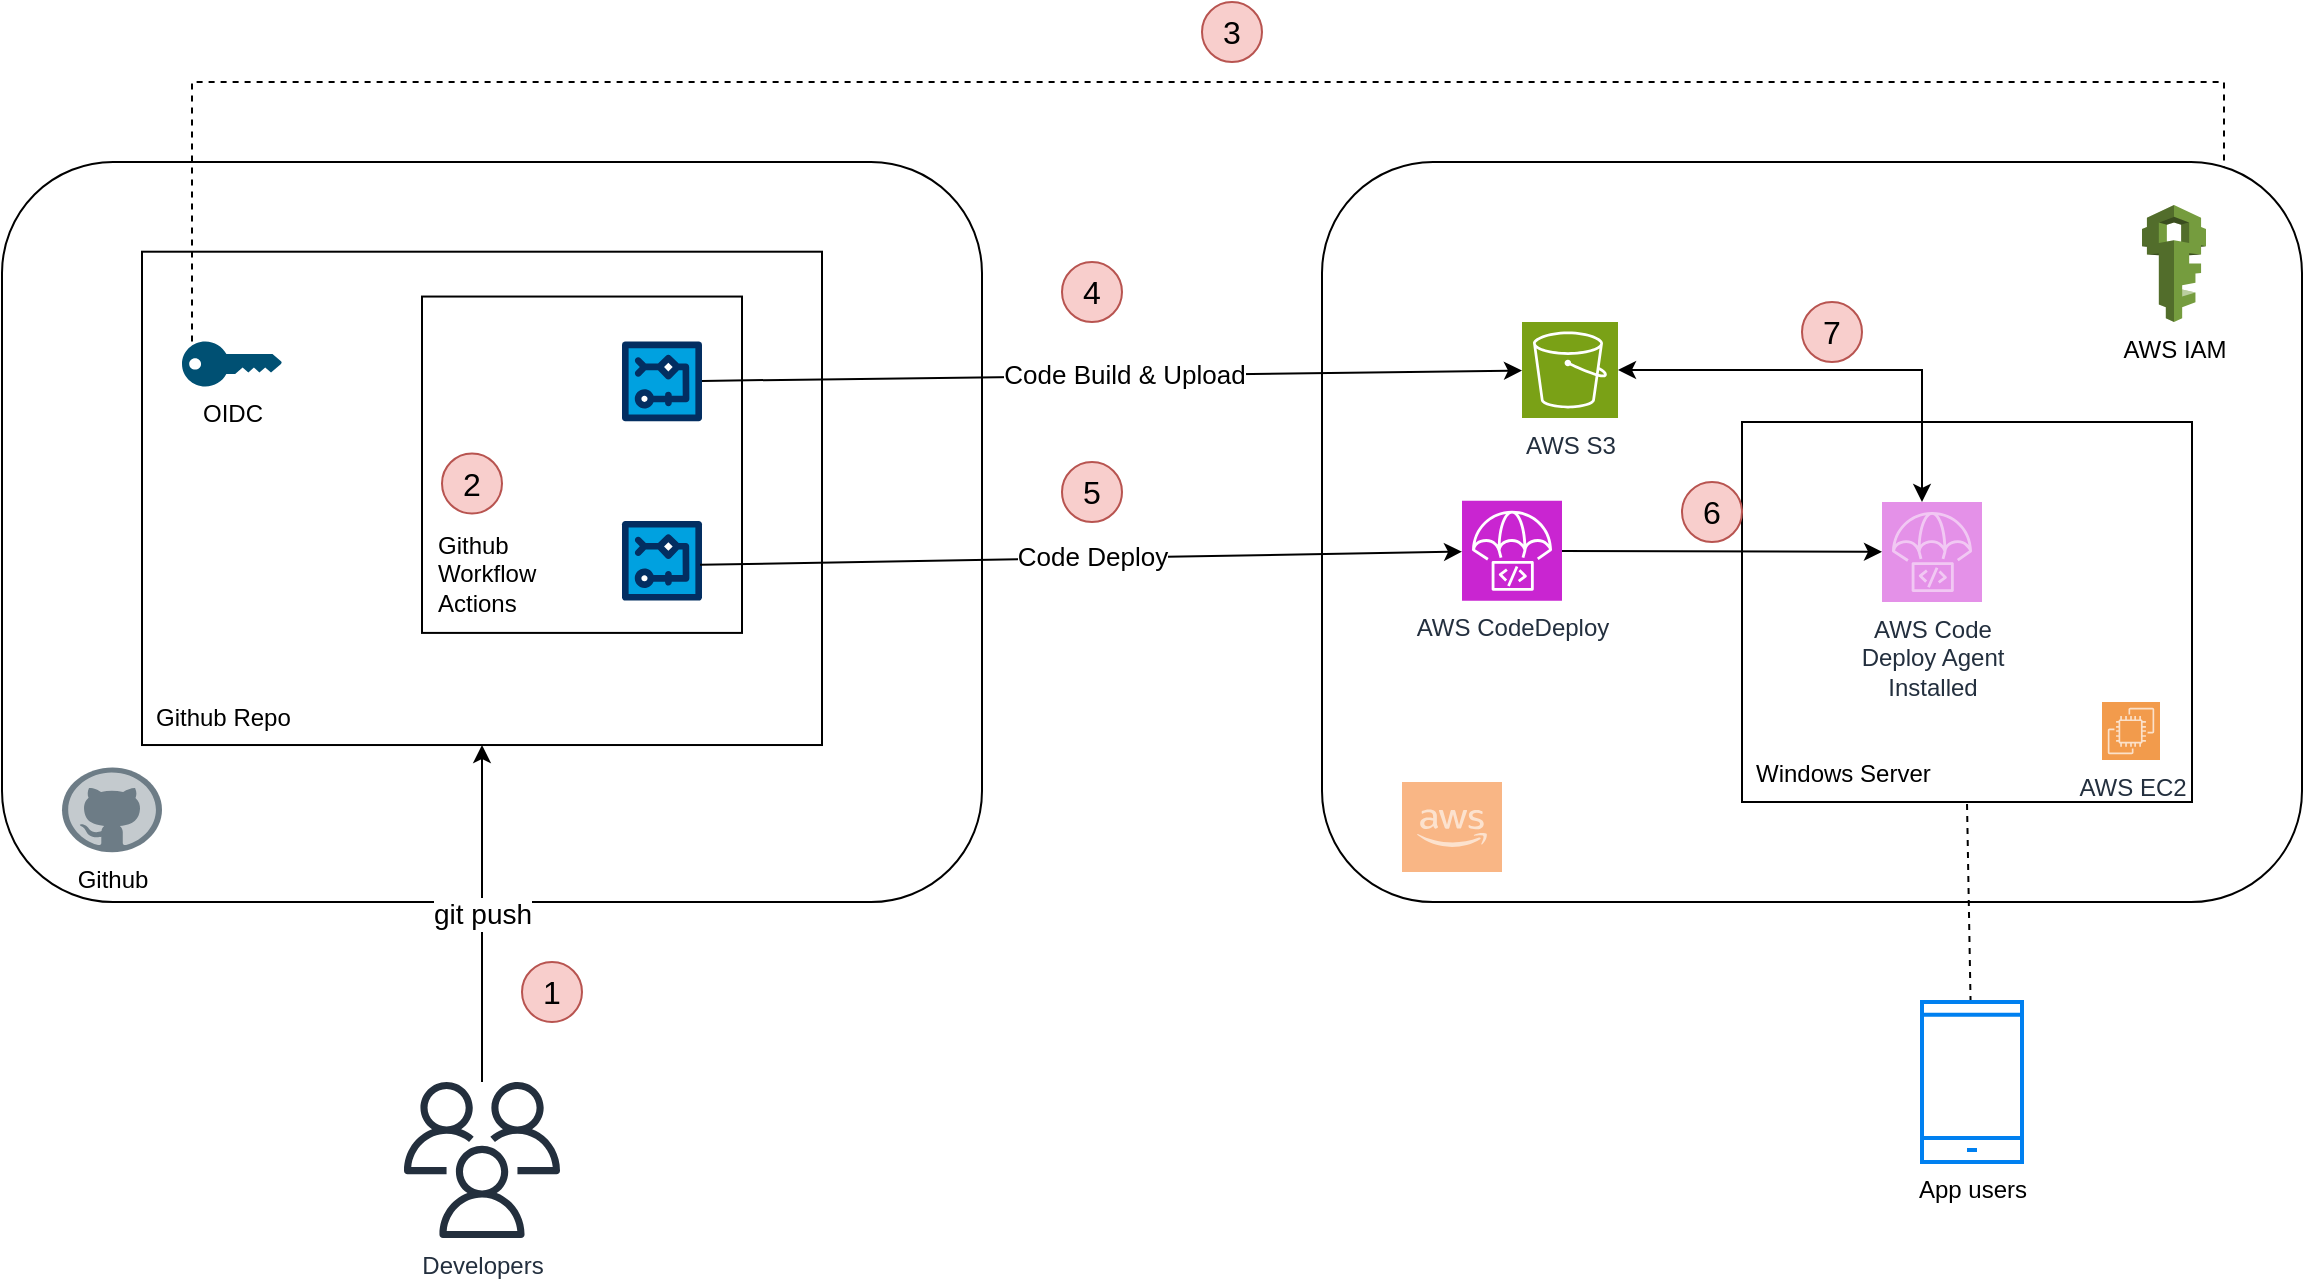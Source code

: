 <mxfile version="24.2.1" type="device">
  <diagram name="Page-1" id="kD6Avx92nSNy_YfQhQxK">
    <mxGraphModel dx="1434" dy="767" grid="1" gridSize="10" guides="1" tooltips="1" connect="1" arrows="1" fold="1" page="1" pageScale="1" pageWidth="4681" pageHeight="3300" math="0" shadow="0">
      <root>
        <mxCell id="0" />
        <mxCell id="1" parent="0" />
        <mxCell id="vtn2dfwkqZp6NCNMuptc-3" value="" style="group" vertex="1" connectable="0" parent="1">
          <mxGeometry x="160" y="120" width="490" height="370" as="geometry" />
        </mxCell>
        <mxCell id="vtn2dfwkqZp6NCNMuptc-1" value="" style="rounded=1;whiteSpace=wrap;html=1;" vertex="1" parent="vtn2dfwkqZp6NCNMuptc-3">
          <mxGeometry width="490" height="370.0" as="geometry" />
        </mxCell>
        <mxCell id="vtn2dfwkqZp6NCNMuptc-2" value="Github&lt;div&gt;&lt;br&gt;&lt;/div&gt;" style="dashed=0;outlineConnect=0;html=1;align=center;labelPosition=center;verticalLabelPosition=bottom;verticalAlign=top;shape=mxgraph.weblogos.github;opacity=60;" vertex="1" parent="vtn2dfwkqZp6NCNMuptc-3">
          <mxGeometry x="30" y="302.727" width="50" height="42.371" as="geometry" />
        </mxCell>
        <mxCell id="vtn2dfwkqZp6NCNMuptc-8" value="Github Repo" style="rounded=0;whiteSpace=wrap;html=1;verticalAlign=bottom;align=left;spacingTop=0;spacingLeft=5;spacingBottom=5;" vertex="1" parent="vtn2dfwkqZp6NCNMuptc-3">
          <mxGeometry x="70" y="44.848" width="340" height="246.667" as="geometry" />
        </mxCell>
        <mxCell id="vtn2dfwkqZp6NCNMuptc-25" value="OIDC" style="points=[[0,0.5,0],[0.24,0,0],[0.5,0.28,0],[0.995,0.475,0],[0.5,0.72,0],[0.24,1,0]];verticalLabelPosition=bottom;sketch=0;html=1;verticalAlign=top;aspect=fixed;align=center;pointerEvents=1;shape=mxgraph.cisco19.key;fillColor=#005073;strokeColor=none;" vertex="1" parent="vtn2dfwkqZp6NCNMuptc-3">
          <mxGeometry x="90" y="89.697" width="50" height="22.5" as="geometry" />
        </mxCell>
        <mxCell id="vtn2dfwkqZp6NCNMuptc-27" value="" style="group" vertex="1" connectable="0" parent="vtn2dfwkqZp6NCNMuptc-3">
          <mxGeometry x="210" y="67.273" width="160" height="168.182" as="geometry" />
        </mxCell>
        <mxCell id="vtn2dfwkqZp6NCNMuptc-13" value="Github&lt;div&gt;Workflow&lt;/div&gt;&lt;div&gt;Actions&lt;/div&gt;" style="rounded=0;whiteSpace=wrap;html=1;align=left;verticalAlign=bottom;spacingLeft=6;spacingBottom=5;" vertex="1" parent="vtn2dfwkqZp6NCNMuptc-27">
          <mxGeometry width="160" height="168.182" as="geometry" />
        </mxCell>
        <mxCell id="vtn2dfwkqZp6NCNMuptc-16" value="" style="verticalLabelPosition=bottom;aspect=fixed;html=1;shape=mxgraph.salesforce.workflow;" vertex="1" parent="vtn2dfwkqZp6NCNMuptc-27">
          <mxGeometry x="100" y="22.424" width="40" height="40" as="geometry" />
        </mxCell>
        <mxCell id="vtn2dfwkqZp6NCNMuptc-17" value="" style="verticalLabelPosition=bottom;aspect=fixed;html=1;shape=mxgraph.salesforce.workflow;" vertex="1" parent="vtn2dfwkqZp6NCNMuptc-27">
          <mxGeometry x="100" y="112.121" width="40" height="40" as="geometry" />
        </mxCell>
        <mxCell id="vtn2dfwkqZp6NCNMuptc-42" value="&lt;span style=&quot;font-size: 16px;&quot;&gt;2&lt;/span&gt;" style="ellipse;whiteSpace=wrap;html=1;aspect=fixed;fillColor=#f8cecc;strokeColor=#b85450;" vertex="1" parent="vtn2dfwkqZp6NCNMuptc-27">
          <mxGeometry x="10" y="78.485" width="30" height="30" as="geometry" />
        </mxCell>
        <mxCell id="vtn2dfwkqZp6NCNMuptc-7" value="Developers" style="sketch=0;outlineConnect=0;fontColor=#232F3E;gradientColor=none;fillColor=#232F3D;strokeColor=none;dashed=0;verticalLabelPosition=bottom;verticalAlign=top;align=center;html=1;fontSize=12;fontStyle=0;aspect=fixed;pointerEvents=1;shape=mxgraph.aws4.users;" vertex="1" parent="1">
          <mxGeometry x="361" y="580" width="78" height="78" as="geometry" />
        </mxCell>
        <mxCell id="vtn2dfwkqZp6NCNMuptc-14" style="rounded=0;orthogonalLoop=1;jettySize=auto;html=1;entryX=0.5;entryY=1;entryDx=0;entryDy=0;" edge="1" parent="1" source="vtn2dfwkqZp6NCNMuptc-7" target="vtn2dfwkqZp6NCNMuptc-8">
          <mxGeometry relative="1" as="geometry" />
        </mxCell>
        <mxCell id="vtn2dfwkqZp6NCNMuptc-15" value="git push" style="edgeLabel;html=1;align=center;verticalAlign=middle;resizable=0;points=[];fontSize=14;" vertex="1" connectable="0" parent="vtn2dfwkqZp6NCNMuptc-14">
          <mxGeometry relative="1" as="geometry">
            <mxPoint as="offset" />
          </mxGeometry>
        </mxCell>
        <mxCell id="vtn2dfwkqZp6NCNMuptc-26" style="edgeStyle=orthogonalEdgeStyle;rounded=0;orthogonalLoop=1;jettySize=auto;html=1;dashed=1;endArrow=none;endFill=0;" edge="1" parent="1" source="vtn2dfwkqZp6NCNMuptc-25" target="vtn2dfwkqZp6NCNMuptc-20">
          <mxGeometry relative="1" as="geometry">
            <Array as="points">
              <mxPoint x="255" y="80" />
              <mxPoint x="1271" y="80" />
            </Array>
          </mxGeometry>
        </mxCell>
        <mxCell id="vtn2dfwkqZp6NCNMuptc-4" value="" style="rounded=1;whiteSpace=wrap;html=1;" vertex="1" parent="1">
          <mxGeometry x="820" y="120" width="490" height="370" as="geometry" />
        </mxCell>
        <mxCell id="vtn2dfwkqZp6NCNMuptc-29" value="Windows Server" style="rounded=0;whiteSpace=wrap;html=1;align=left;verticalAlign=bottom;spacingLeft=5;spacingBottom=5;" vertex="1" parent="1">
          <mxGeometry x="1030" y="250" width="225" height="190" as="geometry" />
        </mxCell>
        <mxCell id="vtn2dfwkqZp6NCNMuptc-5" value="" style="outlineConnect=0;dashed=0;verticalLabelPosition=bottom;verticalAlign=top;align=center;html=1;shape=mxgraph.aws3.cloud_2;fillColor=#F58534;gradientColor=none;opacity=60;" vertex="1" parent="1">
          <mxGeometry x="860" y="430" width="50" height="45" as="geometry" />
        </mxCell>
        <mxCell id="vtn2dfwkqZp6NCNMuptc-19" value="AWS S3" style="sketch=0;points=[[0,0,0],[0.25,0,0],[0.5,0,0],[0.75,0,0],[1,0,0],[0,1,0],[0.25,1,0],[0.5,1,0],[0.75,1,0],[1,1,0],[0,0.25,0],[0,0.5,0],[0,0.75,0],[1,0.25,0],[1,0.5,0],[1,0.75,0]];outlineConnect=0;fontColor=#232F3E;fillColor=#7AA116;strokeColor=#ffffff;dashed=0;verticalLabelPosition=bottom;verticalAlign=top;align=center;html=1;fontSize=12;fontStyle=0;aspect=fixed;shape=mxgraph.aws4.resourceIcon;resIcon=mxgraph.aws4.s3;direction=east;" vertex="1" parent="1">
          <mxGeometry x="920" y="200" width="48" height="48" as="geometry" />
        </mxCell>
        <mxCell id="vtn2dfwkqZp6NCNMuptc-20" value="AWS IAM" style="outlineConnect=0;dashed=0;verticalLabelPosition=bottom;verticalAlign=top;align=center;html=1;shape=mxgraph.aws3.iam;fillColor=#759C3E;gradientColor=none;" vertex="1" parent="1">
          <mxGeometry x="1230" y="141.5" width="32" height="58.5" as="geometry" />
        </mxCell>
        <mxCell id="vtn2dfwkqZp6NCNMuptc-37" style="rounded=0;orthogonalLoop=1;jettySize=auto;html=1;" edge="1" parent="1" source="vtn2dfwkqZp6NCNMuptc-22" target="vtn2dfwkqZp6NCNMuptc-34">
          <mxGeometry relative="1" as="geometry" />
        </mxCell>
        <mxCell id="vtn2dfwkqZp6NCNMuptc-22" value="AWS CodeDeploy" style="sketch=0;points=[[0,0,0],[0.25,0,0],[0.5,0,0],[0.75,0,0],[1,0,0],[0,1,0],[0.25,1,0],[0.5,1,0],[0.75,1,0],[1,1,0],[0,0.25,0],[0,0.5,0],[0,0.75,0],[1,0.25,0],[1,0.5,0],[1,0.75,0]];outlineConnect=0;fontColor=#232F3E;fillColor=#C925D1;strokeColor=#ffffff;dashed=0;verticalLabelPosition=bottom;verticalAlign=top;align=center;html=1;fontSize=12;fontStyle=0;aspect=fixed;shape=mxgraph.aws4.resourceIcon;resIcon=mxgraph.aws4.codedeploy;" vertex="1" parent="1">
          <mxGeometry x="890" y="289.39" width="50" height="50" as="geometry" />
        </mxCell>
        <mxCell id="vtn2dfwkqZp6NCNMuptc-23" value="AWS EC2&lt;div&gt;&lt;br&gt;&lt;/div&gt;" style="sketch=0;points=[[0,0,0],[0.25,0,0],[0.5,0,0],[0.75,0,0],[1,0,0],[0,1,0],[0.25,1,0],[0.5,1,0],[0.75,1,0],[1,1,0],[0,0.25,0],[0,0.5,0],[0,0.75,0],[1,0.25,0],[1,0.5,0],[1,0.75,0]];outlineConnect=0;fontColor=#232F3E;fillColor=#ED7100;strokeColor=#ffffff;dashed=0;verticalLabelPosition=bottom;verticalAlign=top;align=center;html=1;fontSize=12;fontStyle=0;aspect=fixed;shape=mxgraph.aws4.resourceIcon;resIcon=mxgraph.aws4.ec2;opacity=70;" vertex="1" parent="1">
          <mxGeometry x="1210" y="390" width="29" height="29" as="geometry" />
        </mxCell>
        <mxCell id="vtn2dfwkqZp6NCNMuptc-30" style="rounded=0;orthogonalLoop=1;jettySize=auto;html=1;" edge="1" parent="1" source="vtn2dfwkqZp6NCNMuptc-16" target="vtn2dfwkqZp6NCNMuptc-19">
          <mxGeometry relative="1" as="geometry" />
        </mxCell>
        <mxCell id="vtn2dfwkqZp6NCNMuptc-31" value="&lt;font style=&quot;font-size: 13px;&quot;&gt;Code Build &amp;amp; Upload&lt;/font&gt;" style="edgeLabel;html=1;align=center;verticalAlign=middle;resizable=0;points=[];" vertex="1" connectable="0" parent="vtn2dfwkqZp6NCNMuptc-30">
          <mxGeometry x="0.027" y="1" relative="1" as="geometry">
            <mxPoint as="offset" />
          </mxGeometry>
        </mxCell>
        <mxCell id="vtn2dfwkqZp6NCNMuptc-32" style="rounded=0;orthogonalLoop=1;jettySize=auto;html=1;exitX=0.975;exitY=0.55;exitDx=0;exitDy=0;exitPerimeter=0;" edge="1" parent="1" source="vtn2dfwkqZp6NCNMuptc-17" target="vtn2dfwkqZp6NCNMuptc-22">
          <mxGeometry relative="1" as="geometry">
            <mxPoint x="520" y="239" as="sourcePoint" />
            <mxPoint x="900" y="210" as="targetPoint" />
          </mxGeometry>
        </mxCell>
        <mxCell id="vtn2dfwkqZp6NCNMuptc-33" value="&lt;font style=&quot;font-size: 13px;&quot;&gt;Code Deploy&lt;/font&gt;" style="edgeLabel;html=1;align=center;verticalAlign=middle;resizable=0;points=[];" vertex="1" connectable="0" parent="vtn2dfwkqZp6NCNMuptc-32">
          <mxGeometry x="0.027" y="1" relative="1" as="geometry">
            <mxPoint as="offset" />
          </mxGeometry>
        </mxCell>
        <mxCell id="vtn2dfwkqZp6NCNMuptc-34" value="AWS Code&lt;div&gt;Deploy Agent&lt;/div&gt;&lt;div&gt;Installed&lt;/div&gt;" style="sketch=0;points=[[0,0,0],[0.25,0,0],[0.5,0,0],[0.75,0,0],[1,0,0],[0,1,0],[0.25,1,0],[0.5,1,0],[0.75,1,0],[1,1,0],[0,0.25,0],[0,0.5,0],[0,0.75,0],[1,0.25,0],[1,0.5,0],[1,0.75,0]];outlineConnect=0;fontColor=#232F3E;fillColor=#C925D1;strokeColor=#ffffff;dashed=0;verticalLabelPosition=bottom;verticalAlign=top;align=center;html=1;fontSize=12;fontStyle=0;aspect=fixed;shape=mxgraph.aws4.resourceIcon;resIcon=mxgraph.aws4.codedeploy;opacity=50;" vertex="1" parent="1">
          <mxGeometry x="1100" y="290" width="50" height="50" as="geometry" />
        </mxCell>
        <mxCell id="vtn2dfwkqZp6NCNMuptc-36" style="rounded=0;orthogonalLoop=1;jettySize=auto;html=1;entryX=0.5;entryY=1;entryDx=0;entryDy=0;dashed=1;endArrow=none;endFill=0;curved=0;" edge="1" parent="1" source="vtn2dfwkqZp6NCNMuptc-35" target="vtn2dfwkqZp6NCNMuptc-29">
          <mxGeometry relative="1" as="geometry" />
        </mxCell>
        <mxCell id="vtn2dfwkqZp6NCNMuptc-35" value="&lt;div&gt;App users&lt;/div&gt;&lt;div&gt;&lt;br&gt;&lt;/div&gt;" style="html=1;verticalLabelPosition=bottom;align=center;labelBackgroundColor=#ffffff;verticalAlign=top;strokeWidth=2;strokeColor=#0080F0;shadow=0;dashed=0;shape=mxgraph.ios7.icons.smartphone;" vertex="1" parent="1">
          <mxGeometry x="1120" y="540" width="50" height="80" as="geometry" />
        </mxCell>
        <mxCell id="vtn2dfwkqZp6NCNMuptc-38" style="edgeStyle=orthogonalEdgeStyle;rounded=0;orthogonalLoop=1;jettySize=auto;html=1;startArrow=classic;startFill=1;entryX=1;entryY=0.5;entryDx=0;entryDy=0;entryPerimeter=0;" edge="1" parent="1" source="vtn2dfwkqZp6NCNMuptc-34" target="vtn2dfwkqZp6NCNMuptc-19">
          <mxGeometry relative="1" as="geometry">
            <Array as="points">
              <mxPoint x="1120" y="224" />
            </Array>
          </mxGeometry>
        </mxCell>
        <mxCell id="vtn2dfwkqZp6NCNMuptc-41" value="&lt;font style=&quot;font-size: 16px;&quot;&gt;1&lt;/font&gt;" style="ellipse;whiteSpace=wrap;html=1;aspect=fixed;fillColor=#f8cecc;strokeColor=#b85450;" vertex="1" parent="1">
          <mxGeometry x="420" y="520" width="30" height="30" as="geometry" />
        </mxCell>
        <mxCell id="vtn2dfwkqZp6NCNMuptc-43" value="&lt;span style=&quot;font-size: 16px;&quot;&gt;3&lt;/span&gt;" style="ellipse;whiteSpace=wrap;html=1;aspect=fixed;fillColor=#f8cecc;strokeColor=#b85450;" vertex="1" parent="1">
          <mxGeometry x="760" y="40" width="30" height="30" as="geometry" />
        </mxCell>
        <mxCell id="vtn2dfwkqZp6NCNMuptc-44" value="&lt;font style=&quot;font-size: 16px;&quot;&gt;4&lt;/font&gt;" style="ellipse;whiteSpace=wrap;html=1;aspect=fixed;fillColor=#f8cecc;strokeColor=#b85450;" vertex="1" parent="1">
          <mxGeometry x="690" y="170" width="30" height="30" as="geometry" />
        </mxCell>
        <mxCell id="vtn2dfwkqZp6NCNMuptc-45" value="&lt;span style=&quot;font-size: 16px;&quot;&gt;5&lt;/span&gt;" style="ellipse;whiteSpace=wrap;html=1;aspect=fixed;fillColor=#f8cecc;strokeColor=#b85450;" vertex="1" parent="1">
          <mxGeometry x="690" y="270" width="30" height="30" as="geometry" />
        </mxCell>
        <mxCell id="vtn2dfwkqZp6NCNMuptc-46" value="&lt;span style=&quot;font-size: 16px;&quot;&gt;6&lt;/span&gt;" style="ellipse;whiteSpace=wrap;html=1;aspect=fixed;fillColor=#f8cecc;strokeColor=#b85450;" vertex="1" parent="1">
          <mxGeometry x="1000" y="280" width="30" height="30" as="geometry" />
        </mxCell>
        <mxCell id="vtn2dfwkqZp6NCNMuptc-47" value="&lt;span style=&quot;font-size: 16px;&quot;&gt;7&lt;/span&gt;" style="ellipse;whiteSpace=wrap;html=1;aspect=fixed;fillColor=#f8cecc;strokeColor=#b85450;" vertex="1" parent="1">
          <mxGeometry x="1060" y="190" width="30" height="30" as="geometry" />
        </mxCell>
      </root>
    </mxGraphModel>
  </diagram>
</mxfile>
